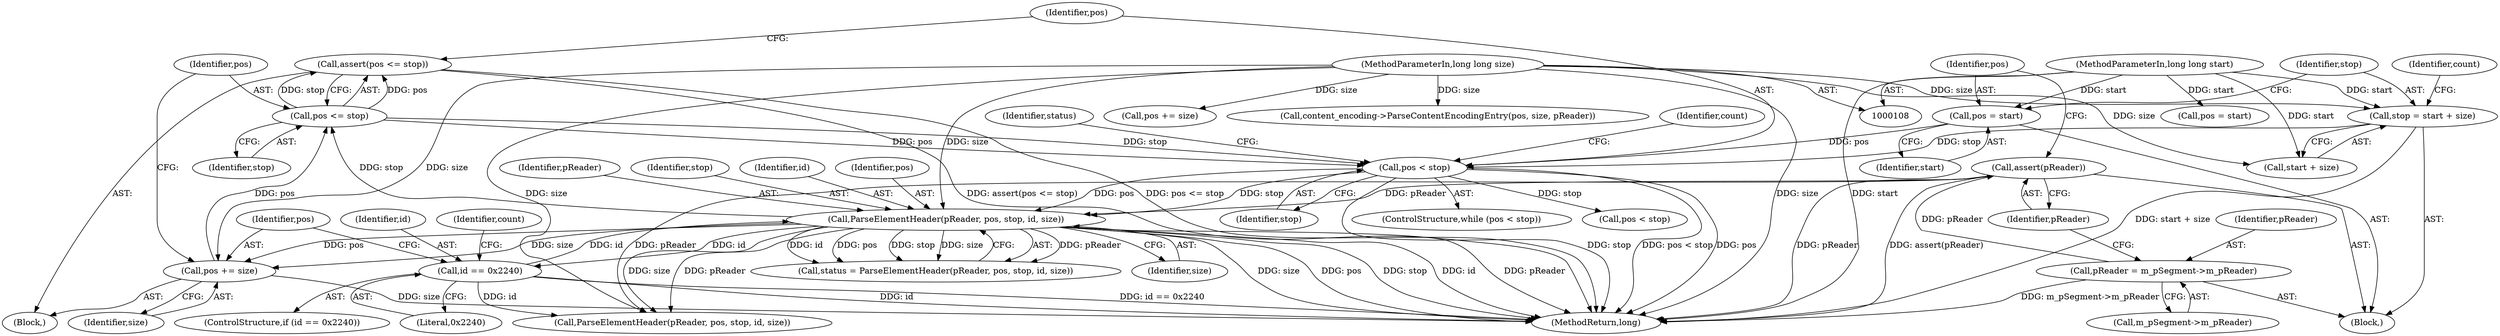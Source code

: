digraph "0_Android_04839626ed859623901ebd3a5fd483982186b59d_182@API" {
"1000164" [label="(Call,assert(pos <= stop))"];
"1000165" [label="(Call,pos <= stop)"];
"1000161" [label="(Call,pos += size)"];
"1000143" [label="(Call,ParseElementHeader(pReader, pos, stop, id, size))"];
"1000117" [label="(Call,assert(pReader))"];
"1000112" [label="(Call,pReader = m_pSegment->m_pReader)"];
"1000134" [label="(Call,pos < stop)"];
"1000120" [label="(Call,pos = start)"];
"1000109" [label="(MethodParameterIn,long long start)"];
"1000124" [label="(Call,stop = start + size)"];
"1000110" [label="(MethodParameterIn,long long size)"];
"1000156" [label="(Call,id == 0x2240)"];
"1000133" [label="(ControlStructure,while (pos < stop))"];
"1000143" [label="(Call,ParseElementHeader(pReader, pos, stop, id, size))"];
"1000161" [label="(Call,pos += size)"];
"1000124" [label="(Call,stop = start + size)"];
"1000241" [label="(Call,pos += size)"];
"1000156" [label="(Call,id == 0x2240)"];
"1000254" [label="(MethodReturn,long)"];
"1000114" [label="(Call,m_pSegment->m_pReader)"];
"1000137" [label="(Block,)"];
"1000141" [label="(Call,status = ParseElementHeader(pReader, pos, stop, id, size))"];
"1000134" [label="(Call,pos < stop)"];
"1000118" [label="(Identifier,pReader)"];
"1000184" [label="(Call,pos = start)"];
"1000125" [label="(Identifier,stop)"];
"1000166" [label="(Identifier,pos)"];
"1000155" [label="(ControlStructure,if (id == 0x2240))"];
"1000164" [label="(Call,assert(pos <= stop))"];
"1000142" [label="(Identifier,status)"];
"1000120" [label="(Call,pos = start)"];
"1000110" [label="(MethodParameterIn,long long size)"];
"1000162" [label="(Identifier,pos)"];
"1000145" [label="(Identifier,pos)"];
"1000157" [label="(Identifier,id)"];
"1000197" [label="(Call,ParseElementHeader(pReader, pos, stop, id, size))"];
"1000126" [label="(Call,start + size)"];
"1000144" [label="(Identifier,pReader)"];
"1000117" [label="(Call,assert(pReader))"];
"1000135" [label="(Identifier,pos)"];
"1000170" [label="(Identifier,count)"];
"1000146" [label="(Identifier,stop)"];
"1000121" [label="(Identifier,pos)"];
"1000112" [label="(Call,pReader = m_pSegment->m_pReader)"];
"1000111" [label="(Block,)"];
"1000158" [label="(Literal,0x2240)"];
"1000148" [label="(Identifier,size)"];
"1000163" [label="(Identifier,size)"];
"1000113" [label="(Identifier,pReader)"];
"1000109" [label="(MethodParameterIn,long long start)"];
"1000122" [label="(Identifier,start)"];
"1000225" [label="(Call,content_encoding->ParseContentEncodingEntry(pos, size, pReader))"];
"1000188" [label="(Call,pos < stop)"];
"1000147" [label="(Identifier,id)"];
"1000160" [label="(Identifier,count)"];
"1000131" [label="(Identifier,count)"];
"1000167" [label="(Identifier,stop)"];
"1000165" [label="(Call,pos <= stop)"];
"1000136" [label="(Identifier,stop)"];
"1000164" -> "1000137"  [label="AST: "];
"1000164" -> "1000165"  [label="CFG: "];
"1000165" -> "1000164"  [label="AST: "];
"1000135" -> "1000164"  [label="CFG: "];
"1000164" -> "1000254"  [label="DDG: assert(pos <= stop)"];
"1000164" -> "1000254"  [label="DDG: pos <= stop"];
"1000165" -> "1000164"  [label="DDG: pos"];
"1000165" -> "1000164"  [label="DDG: stop"];
"1000165" -> "1000167"  [label="CFG: "];
"1000166" -> "1000165"  [label="AST: "];
"1000167" -> "1000165"  [label="AST: "];
"1000165" -> "1000134"  [label="DDG: pos"];
"1000165" -> "1000134"  [label="DDG: stop"];
"1000161" -> "1000165"  [label="DDG: pos"];
"1000143" -> "1000165"  [label="DDG: stop"];
"1000161" -> "1000137"  [label="AST: "];
"1000161" -> "1000163"  [label="CFG: "];
"1000162" -> "1000161"  [label="AST: "];
"1000163" -> "1000161"  [label="AST: "];
"1000166" -> "1000161"  [label="CFG: "];
"1000161" -> "1000254"  [label="DDG: size"];
"1000143" -> "1000161"  [label="DDG: size"];
"1000143" -> "1000161"  [label="DDG: pos"];
"1000110" -> "1000161"  [label="DDG: size"];
"1000143" -> "1000141"  [label="AST: "];
"1000143" -> "1000148"  [label="CFG: "];
"1000144" -> "1000143"  [label="AST: "];
"1000145" -> "1000143"  [label="AST: "];
"1000146" -> "1000143"  [label="AST: "];
"1000147" -> "1000143"  [label="AST: "];
"1000148" -> "1000143"  [label="AST: "];
"1000141" -> "1000143"  [label="CFG: "];
"1000143" -> "1000254"  [label="DDG: pReader"];
"1000143" -> "1000254"  [label="DDG: size"];
"1000143" -> "1000254"  [label="DDG: pos"];
"1000143" -> "1000254"  [label="DDG: stop"];
"1000143" -> "1000254"  [label="DDG: id"];
"1000143" -> "1000141"  [label="DDG: pReader"];
"1000143" -> "1000141"  [label="DDG: id"];
"1000143" -> "1000141"  [label="DDG: pos"];
"1000143" -> "1000141"  [label="DDG: stop"];
"1000143" -> "1000141"  [label="DDG: size"];
"1000117" -> "1000143"  [label="DDG: pReader"];
"1000134" -> "1000143"  [label="DDG: pos"];
"1000134" -> "1000143"  [label="DDG: stop"];
"1000156" -> "1000143"  [label="DDG: id"];
"1000110" -> "1000143"  [label="DDG: size"];
"1000143" -> "1000156"  [label="DDG: id"];
"1000143" -> "1000197"  [label="DDG: pReader"];
"1000143" -> "1000197"  [label="DDG: size"];
"1000117" -> "1000111"  [label="AST: "];
"1000117" -> "1000118"  [label="CFG: "];
"1000118" -> "1000117"  [label="AST: "];
"1000121" -> "1000117"  [label="CFG: "];
"1000117" -> "1000254"  [label="DDG: pReader"];
"1000117" -> "1000254"  [label="DDG: assert(pReader)"];
"1000112" -> "1000117"  [label="DDG: pReader"];
"1000117" -> "1000197"  [label="DDG: pReader"];
"1000112" -> "1000111"  [label="AST: "];
"1000112" -> "1000114"  [label="CFG: "];
"1000113" -> "1000112"  [label="AST: "];
"1000114" -> "1000112"  [label="AST: "];
"1000118" -> "1000112"  [label="CFG: "];
"1000112" -> "1000254"  [label="DDG: m_pSegment->m_pReader"];
"1000134" -> "1000133"  [label="AST: "];
"1000134" -> "1000136"  [label="CFG: "];
"1000135" -> "1000134"  [label="AST: "];
"1000136" -> "1000134"  [label="AST: "];
"1000142" -> "1000134"  [label="CFG: "];
"1000170" -> "1000134"  [label="CFG: "];
"1000134" -> "1000254"  [label="DDG: pos < stop"];
"1000134" -> "1000254"  [label="DDG: pos"];
"1000134" -> "1000254"  [label="DDG: stop"];
"1000120" -> "1000134"  [label="DDG: pos"];
"1000124" -> "1000134"  [label="DDG: stop"];
"1000134" -> "1000188"  [label="DDG: stop"];
"1000120" -> "1000111"  [label="AST: "];
"1000120" -> "1000122"  [label="CFG: "];
"1000121" -> "1000120"  [label="AST: "];
"1000122" -> "1000120"  [label="AST: "];
"1000125" -> "1000120"  [label="CFG: "];
"1000109" -> "1000120"  [label="DDG: start"];
"1000109" -> "1000108"  [label="AST: "];
"1000109" -> "1000254"  [label="DDG: start"];
"1000109" -> "1000124"  [label="DDG: start"];
"1000109" -> "1000126"  [label="DDG: start"];
"1000109" -> "1000184"  [label="DDG: start"];
"1000124" -> "1000111"  [label="AST: "];
"1000124" -> "1000126"  [label="CFG: "];
"1000125" -> "1000124"  [label="AST: "];
"1000126" -> "1000124"  [label="AST: "];
"1000131" -> "1000124"  [label="CFG: "];
"1000124" -> "1000254"  [label="DDG: start + size"];
"1000110" -> "1000124"  [label="DDG: size"];
"1000110" -> "1000108"  [label="AST: "];
"1000110" -> "1000254"  [label="DDG: size"];
"1000110" -> "1000126"  [label="DDG: size"];
"1000110" -> "1000197"  [label="DDG: size"];
"1000110" -> "1000225"  [label="DDG: size"];
"1000110" -> "1000241"  [label="DDG: size"];
"1000156" -> "1000155"  [label="AST: "];
"1000156" -> "1000158"  [label="CFG: "];
"1000157" -> "1000156"  [label="AST: "];
"1000158" -> "1000156"  [label="AST: "];
"1000160" -> "1000156"  [label="CFG: "];
"1000162" -> "1000156"  [label="CFG: "];
"1000156" -> "1000254"  [label="DDG: id"];
"1000156" -> "1000254"  [label="DDG: id == 0x2240"];
"1000156" -> "1000197"  [label="DDG: id"];
}
